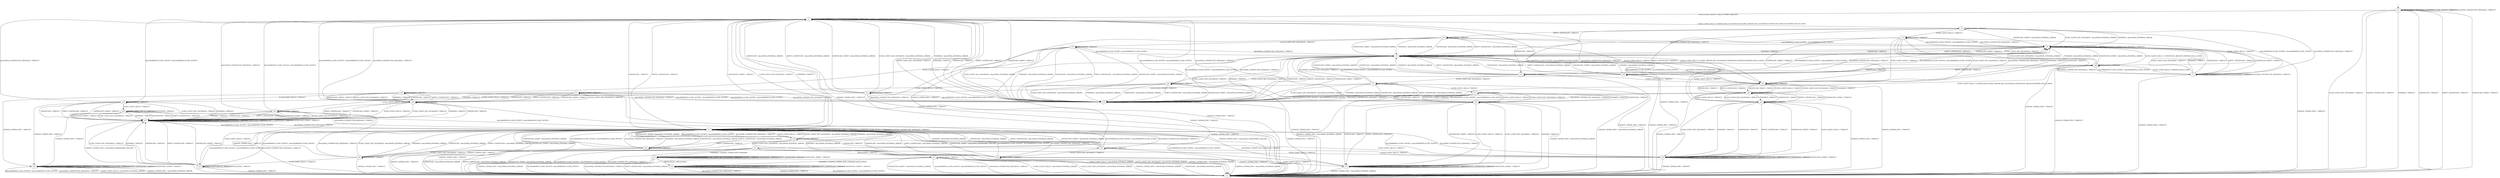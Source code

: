 digraph h8 {
s0 [label="s0"];
s1 [label="s1"];
s2 [label="s2"];
s3 [label="s3"];
s17 [label="s17"];
s4 [label="s4"];
s5 [label="s5"];
s6 [label="s6"];
s7 [label="s7"];
s18 [label="s18"];
s31 [label="s31"];
s8 [label="s8"];
s9 [label="s9"];
s19 [label="s19"];
s21 [label="s21"];
s24 [label="s24"];
s32 [label="s32"];
s33 [label="s33"];
s38 [label="s38"];
s10 [label="s10"];
s11 [label="s11"];
s12 [label="s12"];
s20 [label="s20"];
s26 [label="s26"];
s34 [label="s34"];
s35 [label="s35"];
s39 [label="s39"];
s13 [label="s13"];
s22 [label="s22"];
s23 [label="s23"];
s25 [label="s25"];
s30 [label="s30"];
s36 [label="s36"];
s37 [label="s37"];
s40 [label="s40"];
s14 [label="s14"];
s15 [label="s15"];
s27 [label="s27"];
s28 [label="s28"];
s29 [label="s29"];
s41 [label="s41"];
s16 [label="s16"];
s42 [label="s42"];
s0 -> s1 [label="ECDH_CLIENT_HELLO / HELLO_VERIFY_REQUEST"];
s0 -> s2 [label="ECDH_CLIENT_KEY_EXCHANGE / TIMEOUT"];
s0 -> s2 [label="CHANGE_CIPHER_SPEC / TIMEOUT"];
s0 -> s2 [label="FINISHED / TIMEOUT"];
s0 -> s0 [label="APPLICATION / TIMEOUT"];
s0 -> s2 [label="CERTIFICATE / TIMEOUT"];
s0 -> s2 [label="EMPTY_CERTIFICATE / TIMEOUT"];
s0 -> s2 [label="CERTIFICATE_VERIFY / TIMEOUT"];
s0 -> s0 [label="Alert(WARNING,CLOSE_NOTIFY) / TIMEOUT"];
s0 -> s0 [label="Alert(FATAL,UNEXPECTED_MESSAGE) / TIMEOUT"];
s1 -> s3 [label="ECDH_CLIENT_HELLO / SERVER_HELLO,CERTIFICATE,ECDHE_SERVER_KEY_EXCHANGE,CERTIFICATE_REQUEST,SERVER_HELLO_DONE"];
s1 -> s17 [label="ECDH_CLIENT_KEY_EXCHANGE / TIMEOUT"];
s1 -> s2 [label="CHANGE_CIPHER_SPEC / TIMEOUT"];
s1 -> s17 [label="FINISHED / TIMEOUT"];
s1 -> s1 [label="APPLICATION / TIMEOUT"];
s1 -> s17 [label="CERTIFICATE / TIMEOUT"];
s1 -> s17 [label="EMPTY_CERTIFICATE / TIMEOUT"];
s1 -> s17 [label="CERTIFICATE_VERIFY / TIMEOUT"];
s1 -> s1 [label="Alert(WARNING,CLOSE_NOTIFY) / TIMEOUT"];
s1 -> s1 [label="Alert(FATAL,UNEXPECTED_MESSAGE) / TIMEOUT"];
s2 -> s2 [label="ECDH_CLIENT_HELLO / TIMEOUT"];
s2 -> s2 [label="ECDH_CLIENT_KEY_EXCHANGE / TIMEOUT"];
s2 -> s2 [label="CHANGE_CIPHER_SPEC / TIMEOUT"];
s2 -> s2 [label="FINISHED / TIMEOUT"];
s2 -> s2 [label="APPLICATION / TIMEOUT"];
s2 -> s2 [label="CERTIFICATE / TIMEOUT"];
s2 -> s2 [label="EMPTY_CERTIFICATE / TIMEOUT"];
s2 -> s2 [label="CERTIFICATE_VERIFY / TIMEOUT"];
s2 -> s2 [label="Alert(WARNING,CLOSE_NOTIFY) / TIMEOUT"];
s2 -> s2 [label="Alert(FATAL,UNEXPECTED_MESSAGE) / TIMEOUT"];
s3 -> s4 [label="ECDH_CLIENT_HELLO / TIMEOUT"];
s3 -> s5 [label="ECDH_CLIENT_KEY_EXCHANGE / Alert(FATAL,INTERNAL_ERROR)"];
s3 -> s2 [label="CHANGE_CIPHER_SPEC / TIMEOUT"];
s3 -> s5 [label="FINISHED / Alert(FATAL,INTERNAL_ERROR)"];
s3 -> s3 [label="APPLICATION / TIMEOUT"];
s3 -> s6 [label="CERTIFICATE / TIMEOUT"];
s3 -> s31 [label="EMPTY_CERTIFICATE / TIMEOUT"];
s3 -> s5 [label="CERTIFICATE_VERIFY / Alert(FATAL,INTERNAL_ERROR)"];
s3 -> s7 [label="Alert(WARNING,CLOSE_NOTIFY) / Alert(WARNING,CLOSE_NOTIFY)"];
s3 -> s7 [label="Alert(FATAL,UNEXPECTED_MESSAGE) / TIMEOUT"];
s17 -> s18 [label="ECDH_CLIENT_HELLO / TIMEOUT"];
s17 -> s17 [label="ECDH_CLIENT_KEY_EXCHANGE / TIMEOUT"];
s17 -> s2 [label="CHANGE_CIPHER_SPEC / TIMEOUT"];
s17 -> s17 [label="FINISHED / TIMEOUT"];
s17 -> s17 [label="APPLICATION / TIMEOUT"];
s17 -> s17 [label="CERTIFICATE / TIMEOUT"];
s17 -> s17 [label="EMPTY_CERTIFICATE / TIMEOUT"];
s17 -> s17 [label="CERTIFICATE_VERIFY / TIMEOUT"];
s17 -> s17 [label="Alert(WARNING,CLOSE_NOTIFY) / TIMEOUT"];
s17 -> s17 [label="Alert(FATAL,UNEXPECTED_MESSAGE) / TIMEOUT"];
s4 -> s21 [label="ECDH_CLIENT_HELLO / TIMEOUT"];
s4 -> s21 [label="ECDH_CLIENT_KEY_EXCHANGE / TIMEOUT"];
s4 -> s2 [label="CHANGE_CIPHER_SPEC / TIMEOUT"];
s4 -> s21 [label="FINISHED / TIMEOUT"];
s4 -> s4 [label="APPLICATION / TIMEOUT"];
s4 -> s21 [label="CERTIFICATE / TIMEOUT"];
s4 -> s21 [label="EMPTY_CERTIFICATE / TIMEOUT"];
s4 -> s21 [label="CERTIFICATE_VERIFY / TIMEOUT"];
s4 -> s5 [label="Alert(WARNING,CLOSE_NOTIFY) / Alert(WARNING,CLOSE_NOTIFY)"];
s4 -> s5 [label="Alert(FATAL,UNEXPECTED_MESSAGE) / TIMEOUT"];
s5 -> s38 [label="ECDH_CLIENT_HELLO / CERTIFICATE_REQUEST,SERVER_HELLO_DONE"];
s5 -> s8 [label="ECDH_CLIENT_KEY_EXCHANGE / TIMEOUT"];
s5 -> s2 [label="CHANGE_CIPHER_SPEC / TIMEOUT"];
s5 -> s8 [label="FINISHED / TIMEOUT"];
s5 -> s5 [label="APPLICATION / TIMEOUT"];
s5 -> s8 [label="CERTIFICATE / TIMEOUT"];
s5 -> s8 [label="EMPTY_CERTIFICATE / TIMEOUT"];
s5 -> s8 [label="CERTIFICATE_VERIFY / TIMEOUT"];
s5 -> s5 [label="Alert(WARNING,CLOSE_NOTIFY) / TIMEOUT"];
s5 -> s5 [label="Alert(FATAL,UNEXPECTED_MESSAGE) / TIMEOUT"];
s6 -> s21 [label="ECDH_CLIENT_HELLO / TIMEOUT"];
s6 -> s9 [label="ECDH_CLIENT_KEY_EXCHANGE / TIMEOUT"];
s6 -> s2 [label="CHANGE_CIPHER_SPEC / TIMEOUT"];
s6 -> s8 [label="FINISHED / Alert(FATAL,INTERNAL_ERROR)"];
s6 -> s6 [label="APPLICATION / TIMEOUT"];
s6 -> s8 [label="CERTIFICATE / Alert(FATAL,INTERNAL_ERROR)"];
s6 -> s8 [label="EMPTY_CERTIFICATE / Alert(FATAL,INTERNAL_ERROR)"];
s6 -> s8 [label="CERTIFICATE_VERIFY / Alert(FATAL,INTERNAL_ERROR)"];
s6 -> s5 [label="Alert(WARNING,CLOSE_NOTIFY) / Alert(WARNING,CLOSE_NOTIFY)"];
s6 -> s5 [label="Alert(FATAL,UNEXPECTED_MESSAGE) / TIMEOUT"];
s7 -> s38 [label="ECDH_CLIENT_HELLO / SERVER_HELLO_DONE"];
s7 -> s5 [label="ECDH_CLIENT_KEY_EXCHANGE / TIMEOUT"];
s7 -> s2 [label="CHANGE_CIPHER_SPEC / TIMEOUT"];
s7 -> s5 [label="FINISHED / TIMEOUT"];
s7 -> s7 [label="APPLICATION / TIMEOUT"];
s7 -> s5 [label="CERTIFICATE / TIMEOUT"];
s7 -> s5 [label="EMPTY_CERTIFICATE / TIMEOUT"];
s7 -> s5 [label="CERTIFICATE_VERIFY / TIMEOUT"];
s7 -> s7 [label="Alert(WARNING,CLOSE_NOTIFY) / TIMEOUT"];
s7 -> s7 [label="Alert(FATAL,UNEXPECTED_MESSAGE) / TIMEOUT"];
s18 -> s24 [label="ECDH_CLIENT_HELLO / TIMEOUT"];
s18 -> s17 [label="ECDH_CLIENT_KEY_EXCHANGE / Alert(FATAL,INTERNAL_ERROR)"];
s18 -> s2 [label="CHANGE_CIPHER_SPEC / TIMEOUT"];
s18 -> s17 [label="FINISHED / Alert(FATAL,INTERNAL_ERROR)"];
s18 -> s18 [label="APPLICATION / TIMEOUT"];
s18 -> s19 [label="CERTIFICATE / TIMEOUT"];
s18 -> s32 [label="EMPTY_CERTIFICATE / TIMEOUT"];
s18 -> s17 [label="CERTIFICATE_VERIFY / Alert(FATAL,INTERNAL_ERROR)"];
s18 -> s17 [label="Alert(WARNING,CLOSE_NOTIFY) / Alert(WARNING,CLOSE_NOTIFY)"];
s18 -> s17 [label="Alert(FATAL,UNEXPECTED_MESSAGE) / TIMEOUT"];
s31 -> s21 [label="ECDH_CLIENT_HELLO / TIMEOUT"];
s31 -> s33 [label="ECDH_CLIENT_KEY_EXCHANGE / TIMEOUT"];
s31 -> s2 [label="CHANGE_CIPHER_SPEC / TIMEOUT"];
s31 -> s8 [label="FINISHED / Alert(FATAL,INTERNAL_ERROR)"];
s31 -> s31 [label="APPLICATION / TIMEOUT"];
s31 -> s8 [label="CERTIFICATE / Alert(FATAL,INTERNAL_ERROR)"];
s31 -> s8 [label="EMPTY_CERTIFICATE / Alert(FATAL,INTERNAL_ERROR)"];
s31 -> s8 [label="CERTIFICATE_VERIFY / Alert(FATAL,INTERNAL_ERROR)"];
s31 -> s5 [label="Alert(WARNING,CLOSE_NOTIFY) / Alert(WARNING,CLOSE_NOTIFY)"];
s31 -> s5 [label="Alert(FATAL,UNEXPECTED_MESSAGE) / TIMEOUT"];
s8 -> s38 [label="ECDH_CLIENT_HELLO / ECDHE_SERVER_KEY_EXCHANGE,CERTIFICATE_REQUEST,SERVER_HELLO_DONE"];
s8 -> s10 [label="ECDH_CLIENT_KEY_EXCHANGE / TIMEOUT"];
s8 -> s2 [label="CHANGE_CIPHER_SPEC / TIMEOUT"];
s8 -> s10 [label="FINISHED / TIMEOUT"];
s8 -> s8 [label="APPLICATION / TIMEOUT"];
s8 -> s10 [label="CERTIFICATE / TIMEOUT"];
s8 -> s10 [label="EMPTY_CERTIFICATE / TIMEOUT"];
s8 -> s10 [label="CERTIFICATE_VERIFY / TIMEOUT"];
s8 -> s8 [label="Alert(WARNING,CLOSE_NOTIFY) / TIMEOUT"];
s8 -> s8 [label="Alert(FATAL,UNEXPECTED_MESSAGE) / TIMEOUT"];
s9 -> s11 [label="ECDH_CLIENT_HELLO / TIMEOUT"];
s9 -> s10 [label="ECDH_CLIENT_KEY_EXCHANGE / Alert(FATAL,INTERNAL_ERROR)"];
s9 -> s2 [label="CHANGE_CIPHER_SPEC / Alert(FATAL,INTERNAL_ERROR)"];
s9 -> s10 [label="FINISHED / Alert(FATAL,INTERNAL_ERROR)"];
s9 -> s9 [label="APPLICATION / TIMEOUT"];
s9 -> s10 [label="CERTIFICATE / Alert(FATAL,INTERNAL_ERROR)"];
s9 -> s10 [label="EMPTY_CERTIFICATE / Alert(FATAL,INTERNAL_ERROR)"];
s9 -> s12 [label="CERTIFICATE_VERIFY / TIMEOUT"];
s9 -> s8 [label="Alert(WARNING,CLOSE_NOTIFY) / Alert(WARNING,CLOSE_NOTIFY)"];
s9 -> s8 [label="Alert(FATAL,UNEXPECTED_MESSAGE) / TIMEOUT"];
s19 -> s24 [label="ECDH_CLIENT_HELLO / TIMEOUT"];
s19 -> s20 [label="ECDH_CLIENT_KEY_EXCHANGE / TIMEOUT"];
s19 -> s2 [label="CHANGE_CIPHER_SPEC / TIMEOUT"];
s19 -> s17 [label="FINISHED / Alert(FATAL,INTERNAL_ERROR)"];
s19 -> s19 [label="APPLICATION / TIMEOUT"];
s19 -> s17 [label="CERTIFICATE / Alert(FATAL,INTERNAL_ERROR)"];
s19 -> s17 [label="EMPTY_CERTIFICATE / Alert(FATAL,INTERNAL_ERROR)"];
s19 -> s17 [label="CERTIFICATE_VERIFY / Alert(FATAL,INTERNAL_ERROR)"];
s19 -> s17 [label="Alert(WARNING,CLOSE_NOTIFY) / Alert(WARNING,CLOSE_NOTIFY)"];
s19 -> s17 [label="Alert(FATAL,UNEXPECTED_MESSAGE) / TIMEOUT"];
s21 -> s26 [label="ECDH_CLIENT_HELLO / TIMEOUT"];
s21 -> s26 [label="ECDH_CLIENT_KEY_EXCHANGE / TIMEOUT"];
s21 -> s2 [label="CHANGE_CIPHER_SPEC / TIMEOUT"];
s21 -> s26 [label="FINISHED / TIMEOUT"];
s21 -> s21 [label="APPLICATION / TIMEOUT"];
s21 -> s26 [label="CERTIFICATE / TIMEOUT"];
s21 -> s26 [label="EMPTY_CERTIFICATE / TIMEOUT"];
s21 -> s26 [label="CERTIFICATE_VERIFY / TIMEOUT"];
s21 -> s8 [label="Alert(WARNING,CLOSE_NOTIFY) / Alert(WARNING,CLOSE_NOTIFY)"];
s21 -> s8 [label="Alert(FATAL,UNEXPECTED_MESSAGE) / TIMEOUT"];
s24 -> s24 [label="ECDH_CLIENT_HELLO / TIMEOUT"];
s24 -> s24 [label="ECDH_CLIENT_KEY_EXCHANGE / TIMEOUT"];
s24 -> s2 [label="CHANGE_CIPHER_SPEC / TIMEOUT"];
s24 -> s24 [label="FINISHED / TIMEOUT"];
s24 -> s24 [label="APPLICATION / TIMEOUT"];
s24 -> s24 [label="CERTIFICATE / TIMEOUT"];
s24 -> s24 [label="EMPTY_CERTIFICATE / TIMEOUT"];
s24 -> s24 [label="CERTIFICATE_VERIFY / TIMEOUT"];
s24 -> s17 [label="Alert(WARNING,CLOSE_NOTIFY) / Alert(WARNING,CLOSE_NOTIFY)"];
s24 -> s17 [label="Alert(FATAL,UNEXPECTED_MESSAGE) / TIMEOUT"];
s32 -> s24 [label="ECDH_CLIENT_HELLO / TIMEOUT"];
s32 -> s34 [label="ECDH_CLIENT_KEY_EXCHANGE / TIMEOUT"];
s32 -> s2 [label="CHANGE_CIPHER_SPEC / TIMEOUT"];
s32 -> s17 [label="FINISHED / Alert(FATAL,INTERNAL_ERROR)"];
s32 -> s32 [label="APPLICATION / TIMEOUT"];
s32 -> s17 [label="CERTIFICATE / Alert(FATAL,INTERNAL_ERROR)"];
s32 -> s17 [label="EMPTY_CERTIFICATE / Alert(FATAL,INTERNAL_ERROR)"];
s32 -> s17 [label="CERTIFICATE_VERIFY / Alert(FATAL,INTERNAL_ERROR)"];
s32 -> s17 [label="Alert(WARNING,CLOSE_NOTIFY) / Alert(WARNING,CLOSE_NOTIFY)"];
s32 -> s17 [label="Alert(FATAL,UNEXPECTED_MESSAGE) / TIMEOUT"];
s33 -> s35 [label="ECDH_CLIENT_HELLO / TIMEOUT"];
s33 -> s10 [label="ECDH_CLIENT_KEY_EXCHANGE / Alert(FATAL,INTERNAL_ERROR)"];
s33 -> s13 [label="CHANGE_CIPHER_SPEC / TIMEOUT"];
s33 -> s10 [label="FINISHED / Alert(FATAL,INTERNAL_ERROR)"];
s33 -> s33 [label="APPLICATION / TIMEOUT"];
s33 -> s10 [label="CERTIFICATE / Alert(FATAL,INTERNAL_ERROR)"];
s33 -> s10 [label="EMPTY_CERTIFICATE / Alert(FATAL,INTERNAL_ERROR)"];
s33 -> s10 [label="CERTIFICATE_VERIFY / Alert(FATAL,INTERNAL_ERROR)"];
s33 -> s8 [label="Alert(WARNING,CLOSE_NOTIFY) / Alert(WARNING,CLOSE_NOTIFY)"];
s33 -> s8 [label="Alert(FATAL,UNEXPECTED_MESSAGE) / TIMEOUT"];
s38 -> s4 [label="ECDH_CLIENT_HELLO / TIMEOUT"];
s38 -> s5 [label="ECDH_CLIENT_KEY_EXCHANGE / Alert(FATAL,INTERNAL_ERROR)"];
s38 -> s2 [label="CHANGE_CIPHER_SPEC / TIMEOUT"];
s38 -> s5 [label="FINISHED / Alert(FATAL,INTERNAL_ERROR)"];
s38 -> s38 [label="APPLICATION / TIMEOUT"];
s38 -> s6 [label="CERTIFICATE / TIMEOUT"];
s38 -> s39 [label="EMPTY_CERTIFICATE / TIMEOUT"];
s38 -> s5 [label="CERTIFICATE_VERIFY / Alert(FATAL,INTERNAL_ERROR)"];
s38 -> s7 [label="Alert(WARNING,CLOSE_NOTIFY) / Alert(WARNING,CLOSE_NOTIFY)"];
s38 -> s7 [label="Alert(FATAL,UNEXPECTED_MESSAGE) / TIMEOUT"];
s10 -> s38 [label="ECDH_CLIENT_HELLO / CERTIFICATE,ECDHE_SERVER_KEY_EXCHANGE,CERTIFICATE_REQUEST,SERVER_HELLO_DONE"];
s10 -> s1 [label="ECDH_CLIENT_KEY_EXCHANGE / TIMEOUT"];
s10 -> s2 [label="CHANGE_CIPHER_SPEC / TIMEOUT"];
s10 -> s1 [label="FINISHED / TIMEOUT"];
s10 -> s10 [label="APPLICATION / TIMEOUT"];
s10 -> s1 [label="CERTIFICATE / TIMEOUT"];
s10 -> s1 [label="EMPTY_CERTIFICATE / TIMEOUT"];
s10 -> s1 [label="CERTIFICATE_VERIFY / TIMEOUT"];
s10 -> s10 [label="Alert(WARNING,CLOSE_NOTIFY) / TIMEOUT"];
s10 -> s10 [label="Alert(FATAL,UNEXPECTED_MESSAGE) / TIMEOUT"];
s11 -> s22 [label="ECDH_CLIENT_HELLO / TIMEOUT"];
s11 -> s22 [label="ECDH_CLIENT_KEY_EXCHANGE / TIMEOUT"];
s11 -> s2 [label="CHANGE_CIPHER_SPEC / Alert(FATAL,INTERNAL_ERROR)"];
s11 -> s22 [label="FINISHED / TIMEOUT"];
s11 -> s11 [label="APPLICATION / TIMEOUT"];
s11 -> s22 [label="CERTIFICATE / TIMEOUT"];
s11 -> s22 [label="EMPTY_CERTIFICATE / TIMEOUT"];
s11 -> s22 [label="CERTIFICATE_VERIFY / TIMEOUT"];
s11 -> s10 [label="Alert(WARNING,CLOSE_NOTIFY) / Alert(WARNING,CLOSE_NOTIFY)"];
s11 -> s10 [label="Alert(FATAL,UNEXPECTED_MESSAGE) / TIMEOUT"];
s12 -> s23 [label="ECDH_CLIENT_HELLO / TIMEOUT"];
s12 -> s1 [label="ECDH_CLIENT_KEY_EXCHANGE / Alert(FATAL,INTERNAL_ERROR)"];
s12 -> s13 [label="CHANGE_CIPHER_SPEC / TIMEOUT"];
s12 -> s1 [label="FINISHED / Alert(FATAL,INTERNAL_ERROR)"];
s12 -> s12 [label="APPLICATION / TIMEOUT"];
s12 -> s1 [label="CERTIFICATE / Alert(FATAL,INTERNAL_ERROR)"];
s12 -> s1 [label="EMPTY_CERTIFICATE / Alert(FATAL,INTERNAL_ERROR)"];
s12 -> s1 [label="CERTIFICATE_VERIFY / Alert(FATAL,INTERNAL_ERROR)"];
s12 -> s10 [label="Alert(WARNING,CLOSE_NOTIFY) / Alert(WARNING,CLOSE_NOTIFY)"];
s12 -> s10 [label="Alert(FATAL,UNEXPECTED_MESSAGE) / TIMEOUT"];
s20 -> s25 [label="ECDH_CLIENT_HELLO / TIMEOUT"];
s20 -> s17 [label="ECDH_CLIENT_KEY_EXCHANGE / Alert(FATAL,INTERNAL_ERROR)"];
s20 -> s2 [label="CHANGE_CIPHER_SPEC / Alert(FATAL,INTERNAL_ERROR)"];
s20 -> s17 [label="FINISHED / Alert(FATAL,INTERNAL_ERROR)"];
s20 -> s20 [label="APPLICATION / TIMEOUT"];
s20 -> s17 [label="CERTIFICATE / Alert(FATAL,INTERNAL_ERROR)"];
s20 -> s17 [label="EMPTY_CERTIFICATE / Alert(FATAL,INTERNAL_ERROR)"];
s20 -> s17 [label="CERTIFICATE_VERIFY / Alert(FATAL,HANDSHAKE_FAILURE)"];
s20 -> s17 [label="Alert(WARNING,CLOSE_NOTIFY) / Alert(WARNING,CLOSE_NOTIFY)"];
s20 -> s17 [label="Alert(FATAL,UNEXPECTED_MESSAGE) / TIMEOUT"];
s26 -> s30 [label="ECDH_CLIENT_HELLO / TIMEOUT"];
s26 -> s30 [label="ECDH_CLIENT_KEY_EXCHANGE / TIMEOUT"];
s26 -> s2 [label="CHANGE_CIPHER_SPEC / TIMEOUT"];
s26 -> s30 [label="FINISHED / TIMEOUT"];
s26 -> s26 [label="APPLICATION / TIMEOUT"];
s26 -> s30 [label="CERTIFICATE / TIMEOUT"];
s26 -> s30 [label="EMPTY_CERTIFICATE / TIMEOUT"];
s26 -> s30 [label="CERTIFICATE_VERIFY / TIMEOUT"];
s26 -> s10 [label="Alert(WARNING,CLOSE_NOTIFY) / Alert(WARNING,CLOSE_NOTIFY)"];
s26 -> s10 [label="Alert(FATAL,UNEXPECTED_MESSAGE) / TIMEOUT"];
s34 -> s37 [label="ECDH_CLIENT_HELLO / TIMEOUT"];
s34 -> s17 [label="ECDH_CLIENT_KEY_EXCHANGE / Alert(FATAL,INTERNAL_ERROR)"];
s34 -> s2 [label="CHANGE_CIPHER_SPEC / TIMEOUT"];
s34 -> s17 [label="FINISHED / Alert(FATAL,INTERNAL_ERROR)"];
s34 -> s34 [label="APPLICATION / TIMEOUT"];
s34 -> s17 [label="CERTIFICATE / Alert(FATAL,INTERNAL_ERROR)"];
s34 -> s17 [label="EMPTY_CERTIFICATE / Alert(FATAL,INTERNAL_ERROR)"];
s34 -> s17 [label="CERTIFICATE_VERIFY / Alert(FATAL,INTERNAL_ERROR)"];
s34 -> s17 [label="Alert(WARNING,CLOSE_NOTIFY) / Alert(WARNING,CLOSE_NOTIFY)"];
s34 -> s17 [label="Alert(FATAL,UNEXPECTED_MESSAGE) / TIMEOUT"];
s35 -> s23 [label="ECDH_CLIENT_HELLO / TIMEOUT"];
s35 -> s36 [label="ECDH_CLIENT_KEY_EXCHANGE / TIMEOUT"];
s35 -> s28 [label="CHANGE_CIPHER_SPEC / TIMEOUT"];
s35 -> s36 [label="FINISHED / TIMEOUT"];
s35 -> s35 [label="APPLICATION / TIMEOUT"];
s35 -> s36 [label="CERTIFICATE / TIMEOUT"];
s35 -> s36 [label="EMPTY_CERTIFICATE / TIMEOUT"];
s35 -> s36 [label="CERTIFICATE_VERIFY / TIMEOUT"];
s35 -> s10 [label="Alert(WARNING,CLOSE_NOTIFY) / Alert(WARNING,CLOSE_NOTIFY)"];
s35 -> s10 [label="Alert(FATAL,UNEXPECTED_MESSAGE) / TIMEOUT"];
s39 -> s21 [label="ECDH_CLIENT_HELLO / TIMEOUT"];
s39 -> s40 [label="ECDH_CLIENT_KEY_EXCHANGE / TIMEOUT"];
s39 -> s2 [label="CHANGE_CIPHER_SPEC / TIMEOUT"];
s39 -> s8 [label="FINISHED / Alert(FATAL,INTERNAL_ERROR)"];
s39 -> s39 [label="APPLICATION / TIMEOUT"];
s39 -> s8 [label="CERTIFICATE / Alert(FATAL,INTERNAL_ERROR)"];
s39 -> s8 [label="EMPTY_CERTIFICATE / Alert(FATAL,INTERNAL_ERROR)"];
s39 -> s8 [label="CERTIFICATE_VERIFY / Alert(FATAL,INTERNAL_ERROR)"];
s39 -> s5 [label="Alert(WARNING,CLOSE_NOTIFY) / Alert(WARNING,CLOSE_NOTIFY)"];
s39 -> s5 [label="Alert(FATAL,UNEXPECTED_MESSAGE) / TIMEOUT"];
s13 -> s2 [label="ECDH_CLIENT_HELLO / Alert(FATAL,INTERNAL_ERROR)"];
s13 -> s2 [label="ECDH_CLIENT_KEY_EXCHANGE / Alert(FATAL,INTERNAL_ERROR)"];
s13 -> s2 [label="CHANGE_CIPHER_SPEC / Alert(FATAL,INTERNAL_ERROR)"];
s13 -> s14 [label="FINISHED / CHANGE_CIPHER_SPEC,FINISHED"];
s13 -> s15 [label="APPLICATION / TIMEOUT"];
s13 -> s2 [label="CERTIFICATE / Alert(FATAL,INTERNAL_ERROR)"];
s13 -> s2 [label="EMPTY_CERTIFICATE / Alert(FATAL,INTERNAL_ERROR)"];
s13 -> s2 [label="CERTIFICATE_VERIFY / Alert(FATAL,INTERNAL_ERROR)"];
s13 -> s2 [label="Alert(WARNING,CLOSE_NOTIFY) / Alert(WARNING,CLOSE_NOTIFY)"];
s13 -> s2 [label="Alert(FATAL,UNEXPECTED_MESSAGE) / TIMEOUT"];
s22 -> s25 [label="ECDH_CLIENT_HELLO / TIMEOUT"];
s22 -> s25 [label="ECDH_CLIENT_KEY_EXCHANGE / TIMEOUT"];
s22 -> s2 [label="CHANGE_CIPHER_SPEC / Alert(FATAL,INTERNAL_ERROR)"];
s22 -> s25 [label="FINISHED / TIMEOUT"];
s22 -> s22 [label="APPLICATION / TIMEOUT"];
s22 -> s25 [label="CERTIFICATE / TIMEOUT"];
s22 -> s25 [label="EMPTY_CERTIFICATE / TIMEOUT"];
s22 -> s25 [label="CERTIFICATE_VERIFY / TIMEOUT"];
s22 -> s1 [label="Alert(WARNING,CLOSE_NOTIFY) / Alert(WARNING,CLOSE_NOTIFY)"];
s22 -> s1 [label="Alert(FATAL,UNEXPECTED_MESSAGE) / TIMEOUT"];
s23 -> s29 [label="ECDH_CLIENT_HELLO / TIMEOUT"];
s23 -> s27 [label="ECDH_CLIENT_KEY_EXCHANGE / TIMEOUT"];
s23 -> s28 [label="CHANGE_CIPHER_SPEC / TIMEOUT"];
s23 -> s27 [label="FINISHED / TIMEOUT"];
s23 -> s23 [label="APPLICATION / TIMEOUT"];
s23 -> s27 [label="CERTIFICATE / TIMEOUT"];
s23 -> s27 [label="EMPTY_CERTIFICATE / TIMEOUT"];
s23 -> s27 [label="CERTIFICATE_VERIFY / TIMEOUT"];
s23 -> s1 [label="Alert(WARNING,CLOSE_NOTIFY) / Alert(WARNING,CLOSE_NOTIFY)"];
s23 -> s1 [label="Alert(FATAL,UNEXPECTED_MESSAGE) / TIMEOUT"];
s25 -> s25 [label="ECDH_CLIENT_HELLO / TIMEOUT"];
s25 -> s25 [label="ECDH_CLIENT_KEY_EXCHANGE / TIMEOUT"];
s25 -> s2 [label="CHANGE_CIPHER_SPEC / Alert(FATAL,INTERNAL_ERROR)"];
s25 -> s25 [label="FINISHED / TIMEOUT"];
s25 -> s25 [label="APPLICATION / TIMEOUT"];
s25 -> s25 [label="CERTIFICATE / TIMEOUT"];
s25 -> s25 [label="EMPTY_CERTIFICATE / TIMEOUT"];
s25 -> s25 [label="CERTIFICATE_VERIFY / TIMEOUT"];
s25 -> s17 [label="Alert(WARNING,CLOSE_NOTIFY) / Alert(WARNING,CLOSE_NOTIFY)"];
s25 -> s17 [label="Alert(FATAL,UNEXPECTED_MESSAGE) / TIMEOUT"];
s30 -> s24 [label="ECDH_CLIENT_HELLO / TIMEOUT"];
s30 -> s24 [label="ECDH_CLIENT_KEY_EXCHANGE / TIMEOUT"];
s30 -> s2 [label="CHANGE_CIPHER_SPEC / TIMEOUT"];
s30 -> s24 [label="FINISHED / TIMEOUT"];
s30 -> s30 [label="APPLICATION / TIMEOUT"];
s30 -> s24 [label="CERTIFICATE / TIMEOUT"];
s30 -> s24 [label="EMPTY_CERTIFICATE / TIMEOUT"];
s30 -> s24 [label="CERTIFICATE_VERIFY / TIMEOUT"];
s30 -> s1 [label="Alert(WARNING,CLOSE_NOTIFY) / Alert(WARNING,CLOSE_NOTIFY)"];
s30 -> s1 [label="Alert(FATAL,UNEXPECTED_MESSAGE) / TIMEOUT"];
s36 -> s27 [label="ECDH_CLIENT_HELLO / TIMEOUT"];
s36 -> s27 [label="ECDH_CLIENT_KEY_EXCHANGE / TIMEOUT"];
s36 -> s2 [label="CHANGE_CIPHER_SPEC / Alert(FATAL,HANDSHAKE_FAILURE)"];
s36 -> s27 [label="FINISHED / TIMEOUT"];
s36 -> s36 [label="APPLICATION / TIMEOUT"];
s36 -> s27 [label="CERTIFICATE / TIMEOUT"];
s36 -> s27 [label="EMPTY_CERTIFICATE / TIMEOUT"];
s36 -> s27 [label="CERTIFICATE_VERIFY / TIMEOUT"];
s36 -> s1 [label="Alert(WARNING,CLOSE_NOTIFY) / Alert(WARNING,CLOSE_NOTIFY)"];
s36 -> s1 [label="Alert(FATAL,UNEXPECTED_MESSAGE) / TIMEOUT"];
s37 -> s37 [label="ECDH_CLIENT_HELLO / TIMEOUT"];
s37 -> s27 [label="ECDH_CLIENT_KEY_EXCHANGE / TIMEOUT"];
s37 -> s2 [label="CHANGE_CIPHER_SPEC / TIMEOUT"];
s37 -> s27 [label="FINISHED / TIMEOUT"];
s37 -> s37 [label="APPLICATION / TIMEOUT"];
s37 -> s27 [label="CERTIFICATE / TIMEOUT"];
s37 -> s27 [label="EMPTY_CERTIFICATE / TIMEOUT"];
s37 -> s27 [label="CERTIFICATE_VERIFY / TIMEOUT"];
s37 -> s17 [label="Alert(WARNING,CLOSE_NOTIFY) / Alert(WARNING,CLOSE_NOTIFY)"];
s37 -> s17 [label="Alert(FATAL,UNEXPECTED_MESSAGE) / TIMEOUT"];
s40 -> s41 [label="ECDH_CLIENT_HELLO / TIMEOUT"];
s40 -> s10 [label="ECDH_CLIENT_KEY_EXCHANGE / Alert(FATAL,INTERNAL_ERROR)"];
s40 -> s2 [label="CHANGE_CIPHER_SPEC / TIMEOUT"];
s40 -> s10 [label="FINISHED / Alert(FATAL,INTERNAL_ERROR)"];
s40 -> s40 [label="APPLICATION / TIMEOUT"];
s40 -> s10 [label="CERTIFICATE / Alert(FATAL,INTERNAL_ERROR)"];
s40 -> s10 [label="EMPTY_CERTIFICATE / Alert(FATAL,INTERNAL_ERROR)"];
s40 -> s10 [label="CERTIFICATE_VERIFY / Alert(FATAL,INTERNAL_ERROR)"];
s40 -> s8 [label="Alert(WARNING,CLOSE_NOTIFY) / Alert(WARNING,CLOSE_NOTIFY)"];
s40 -> s8 [label="Alert(FATAL,UNEXPECTED_MESSAGE) / TIMEOUT"];
s14 -> s14 [label="ECDH_CLIENT_HELLO / Alert(WARNING,NO_RENEGOTIATION)"];
s14 -> s14 [label="ECDH_CLIENT_KEY_EXCHANGE / TIMEOUT"];
s14 -> s2 [label="CHANGE_CIPHER_SPEC / Alert(FATAL,INTERNAL_ERROR)"];
s14 -> s14 [label="FINISHED / TIMEOUT"];
s14 -> s16 [label="APPLICATION / APPLICATION"];
s14 -> s14 [label="CERTIFICATE / TIMEOUT"];
s14 -> s14 [label="EMPTY_CERTIFICATE / TIMEOUT"];
s14 -> s14 [label="CERTIFICATE_VERIFY / TIMEOUT"];
s14 -> s2 [label="Alert(WARNING,CLOSE_NOTIFY) / Alert(WARNING,CLOSE_NOTIFY)"];
s14 -> s2 [label="Alert(FATAL,UNEXPECTED_MESSAGE) / TIMEOUT"];
s15 -> s2 [label="ECDH_CLIENT_HELLO / Alert(FATAL,INTERNAL_ERROR)"];
s15 -> s2 [label="ECDH_CLIENT_KEY_EXCHANGE / Alert(FATAL,INTERNAL_ERROR)"];
s15 -> s2 [label="CHANGE_CIPHER_SPEC / Alert(FATAL,INTERNAL_ERROR)"];
s15 -> s16 [label="FINISHED / CHANGE_CIPHER_SPEC,FINISHED,APPLICATION"];
s15 -> s15 [label="APPLICATION / TIMEOUT"];
s15 -> s2 [label="CERTIFICATE / Alert(FATAL,INTERNAL_ERROR)"];
s15 -> s2 [label="EMPTY_CERTIFICATE / Alert(FATAL,INTERNAL_ERROR)"];
s15 -> s2 [label="CERTIFICATE_VERIFY / Alert(FATAL,INTERNAL_ERROR)"];
s15 -> s2 [label="Alert(WARNING,CLOSE_NOTIFY) / Alert(WARNING,CLOSE_NOTIFY)"];
s15 -> s2 [label="Alert(FATAL,UNEXPECTED_MESSAGE) / TIMEOUT"];
s27 -> s27 [label="ECDH_CLIENT_HELLO / TIMEOUT"];
s27 -> s27 [label="ECDH_CLIENT_KEY_EXCHANGE / TIMEOUT"];
s27 -> s2 [label="CHANGE_CIPHER_SPEC / Alert(FATAL,HANDSHAKE_FAILURE)"];
s27 -> s27 [label="FINISHED / TIMEOUT"];
s27 -> s27 [label="APPLICATION / TIMEOUT"];
s27 -> s27 [label="CERTIFICATE / TIMEOUT"];
s27 -> s27 [label="EMPTY_CERTIFICATE / TIMEOUT"];
s27 -> s27 [label="CERTIFICATE_VERIFY / TIMEOUT"];
s27 -> s17 [label="Alert(WARNING,CLOSE_NOTIFY) / Alert(WARNING,CLOSE_NOTIFY)"];
s27 -> s17 [label="Alert(FATAL,UNEXPECTED_MESSAGE) / TIMEOUT"];
s28 -> s2 [label="ECDH_CLIENT_HELLO / Alert(FATAL,INTERNAL_ERROR)"];
s28 -> s28 [label="ECDH_CLIENT_KEY_EXCHANGE / TIMEOUT"];
s28 -> s2 [label="CHANGE_CIPHER_SPEC / Alert(FATAL,INTERNAL_ERROR)"];
s28 -> s28 [label="FINISHED / TIMEOUT"];
s28 -> s28 [label="APPLICATION / TIMEOUT"];
s28 -> s28 [label="CERTIFICATE / TIMEOUT"];
s28 -> s28 [label="EMPTY_CERTIFICATE / TIMEOUT"];
s28 -> s28 [label="CERTIFICATE_VERIFY / TIMEOUT"];
s28 -> s2 [label="Alert(WARNING,CLOSE_NOTIFY) / Alert(WARNING,CLOSE_NOTIFY)"];
s28 -> s2 [label="Alert(FATAL,UNEXPECTED_MESSAGE) / TIMEOUT"];
s29 -> s29 [label="ECDH_CLIENT_HELLO / TIMEOUT"];
s29 -> s27 [label="ECDH_CLIENT_KEY_EXCHANGE / TIMEOUT"];
s29 -> s28 [label="CHANGE_CIPHER_SPEC / TIMEOUT"];
s29 -> s27 [label="FINISHED / TIMEOUT"];
s29 -> s29 [label="APPLICATION / TIMEOUT"];
s29 -> s27 [label="CERTIFICATE / TIMEOUT"];
s29 -> s27 [label="EMPTY_CERTIFICATE / TIMEOUT"];
s29 -> s27 [label="CERTIFICATE_VERIFY / TIMEOUT"];
s29 -> s17 [label="Alert(WARNING,CLOSE_NOTIFY) / Alert(WARNING,CLOSE_NOTIFY)"];
s29 -> s17 [label="Alert(FATAL,UNEXPECTED_MESSAGE) / TIMEOUT"];
s41 -> s42 [label="ECDH_CLIENT_HELLO / TIMEOUT"];
s41 -> s36 [label="ECDH_CLIENT_KEY_EXCHANGE / TIMEOUT"];
s41 -> s2 [label="CHANGE_CIPHER_SPEC / TIMEOUT"];
s41 -> s36 [label="FINISHED / TIMEOUT"];
s41 -> s41 [label="APPLICATION / TIMEOUT"];
s41 -> s36 [label="CERTIFICATE / TIMEOUT"];
s41 -> s36 [label="EMPTY_CERTIFICATE / TIMEOUT"];
s41 -> s36 [label="CERTIFICATE_VERIFY / TIMEOUT"];
s41 -> s10 [label="Alert(WARNING,CLOSE_NOTIFY) / Alert(WARNING,CLOSE_NOTIFY)"];
s41 -> s10 [label="Alert(FATAL,UNEXPECTED_MESSAGE) / TIMEOUT"];
s16 -> s16 [label="ECDH_CLIENT_HELLO / Alert(WARNING,NO_RENEGOTIATION)"];
s16 -> s16 [label="ECDH_CLIENT_KEY_EXCHANGE / TIMEOUT"];
s16 -> s2 [label="CHANGE_CIPHER_SPEC / TIMEOUT"];
s16 -> s16 [label="FINISHED / TIMEOUT"];
s16 -> s16 [label="APPLICATION / APPLICATION"];
s16 -> s16 [label="CERTIFICATE / TIMEOUT"];
s16 -> s16 [label="EMPTY_CERTIFICATE / TIMEOUT"];
s16 -> s16 [label="CERTIFICATE_VERIFY / TIMEOUT"];
s16 -> s2 [label="Alert(WARNING,CLOSE_NOTIFY) / Alert(WARNING,CLOSE_NOTIFY)"];
s16 -> s2 [label="Alert(FATAL,UNEXPECTED_MESSAGE) / TIMEOUT"];
s42 -> s37 [label="ECDH_CLIENT_HELLO / TIMEOUT"];
s42 -> s27 [label="ECDH_CLIENT_KEY_EXCHANGE / TIMEOUT"];
s42 -> s2 [label="CHANGE_CIPHER_SPEC / TIMEOUT"];
s42 -> s27 [label="FINISHED / TIMEOUT"];
s42 -> s42 [label="APPLICATION / TIMEOUT"];
s42 -> s27 [label="CERTIFICATE / TIMEOUT"];
s42 -> s27 [label="EMPTY_CERTIFICATE / TIMEOUT"];
s42 -> s27 [label="CERTIFICATE_VERIFY / TIMEOUT"];
s42 -> s1 [label="Alert(WARNING,CLOSE_NOTIFY) / Alert(WARNING,CLOSE_NOTIFY)"];
s42 -> s1 [label="Alert(FATAL,UNEXPECTED_MESSAGE) / TIMEOUT"];
__start0 [shape=none, label=""];
__start0 -> s0 [label=""];
}
